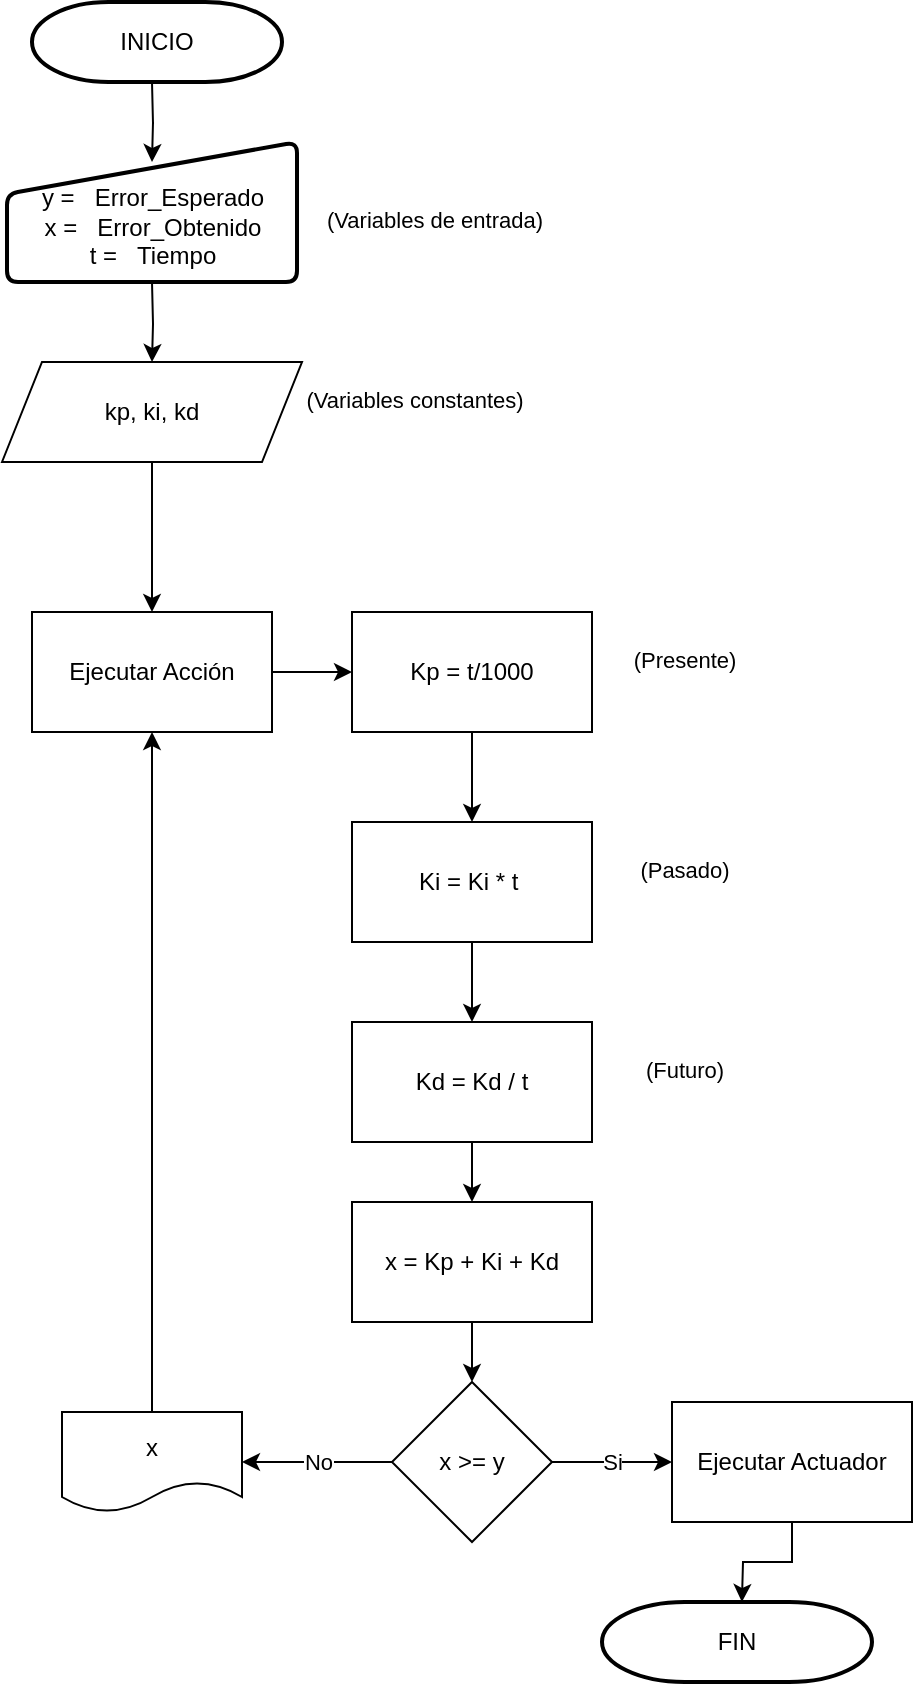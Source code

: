 <mxfile version="16.5.5" type="github">
  <diagram id="C5RBs43oDa-KdzZeNtuy" name="Page-1">
    <mxGraphModel dx="1673" dy="979" grid="1" gridSize="10" guides="1" tooltips="1" connect="1" arrows="1" fold="1" page="1" pageScale="1" pageWidth="827" pageHeight="1169" math="0" shadow="0">
      <root>
        <mxCell id="WIyWlLk6GJQsqaUBKTNV-0" />
        <mxCell id="WIyWlLk6GJQsqaUBKTNV-1" parent="WIyWlLk6GJQsqaUBKTNV-0" />
        <mxCell id="5BcaOqx7kz7zb052mj5V-5" value="" style="edgeStyle=orthogonalEdgeStyle;rounded=0;orthogonalLoop=1;jettySize=auto;html=1;entryX=0.5;entryY=0;entryDx=0;entryDy=0;" parent="WIyWlLk6GJQsqaUBKTNV-1" edge="1">
          <mxGeometry relative="1" as="geometry">
            <mxPoint x="285" y="180.0" as="targetPoint" />
            <mxPoint x="285" y="140" as="sourcePoint" />
          </mxGeometry>
        </mxCell>
        <mxCell id="5BcaOqx7kz7zb052mj5V-8" value="" style="edgeStyle=orthogonalEdgeStyle;rounded=0;orthogonalLoop=1;jettySize=auto;html=1;" parent="WIyWlLk6GJQsqaUBKTNV-1" target="5BcaOqx7kz7zb052mj5V-7" edge="1">
          <mxGeometry relative="1" as="geometry">
            <mxPoint x="285" y="240.0" as="sourcePoint" />
          </mxGeometry>
        </mxCell>
        <mxCell id="5BcaOqx7kz7zb052mj5V-22" value="" style="edgeStyle=orthogonalEdgeStyle;rounded=0;orthogonalLoop=1;jettySize=auto;html=1;" parent="WIyWlLk6GJQsqaUBKTNV-1" source="5BcaOqx7kz7zb052mj5V-7" target="5BcaOqx7kz7zb052mj5V-21" edge="1">
          <mxGeometry relative="1" as="geometry" />
        </mxCell>
        <mxCell id="5BcaOqx7kz7zb052mj5V-7" value="&lt;font style=&quot;vertical-align: inherit&quot;&gt;&lt;font style=&quot;vertical-align: inherit&quot;&gt;&lt;font style=&quot;vertical-align: inherit&quot;&gt;&lt;font style=&quot;vertical-align: inherit&quot;&gt;&lt;font style=&quot;vertical-align: inherit&quot;&gt;&lt;font style=&quot;vertical-align: inherit&quot;&gt;&lt;font style=&quot;vertical-align: inherit&quot;&gt;&lt;font style=&quot;vertical-align: inherit&quot;&gt;kp, ki, kd&lt;/font&gt;&lt;/font&gt;&lt;/font&gt;&lt;/font&gt;&lt;/font&gt;&lt;/font&gt;&lt;/font&gt;&lt;/font&gt;" style="shape=parallelogram;perimeter=parallelogramPerimeter;whiteSpace=wrap;html=1;fixedSize=1;" parent="WIyWlLk6GJQsqaUBKTNV-1" vertex="1">
          <mxGeometry x="210" y="280" width="150" height="50" as="geometry" />
        </mxCell>
        <mxCell id="5BcaOqx7kz7zb052mj5V-14" value="" style="edgeStyle=orthogonalEdgeStyle;rounded=0;orthogonalLoop=1;jettySize=auto;html=1;" parent="WIyWlLk6GJQsqaUBKTNV-1" source="5BcaOqx7kz7zb052mj5V-11" target="5BcaOqx7kz7zb052mj5V-13" edge="1">
          <mxGeometry relative="1" as="geometry" />
        </mxCell>
        <mxCell id="5BcaOqx7kz7zb052mj5V-11" value="&lt;font style=&quot;vertical-align: inherit&quot;&gt;&lt;font style=&quot;vertical-align: inherit&quot;&gt;Kp = t/1000&lt;/font&gt;&lt;/font&gt;" style="whiteSpace=wrap;html=1;" parent="WIyWlLk6GJQsqaUBKTNV-1" vertex="1">
          <mxGeometry x="385" y="405" width="120" height="60" as="geometry" />
        </mxCell>
        <mxCell id="5BcaOqx7kz7zb052mj5V-16" value="" style="edgeStyle=orthogonalEdgeStyle;rounded=0;orthogonalLoop=1;jettySize=auto;html=1;" parent="WIyWlLk6GJQsqaUBKTNV-1" source="5BcaOqx7kz7zb052mj5V-13" target="5BcaOqx7kz7zb052mj5V-15" edge="1">
          <mxGeometry relative="1" as="geometry" />
        </mxCell>
        <mxCell id="5BcaOqx7kz7zb052mj5V-13" value="&lt;font style=&quot;vertical-align: inherit&quot;&gt;&lt;font style=&quot;vertical-align: inherit&quot;&gt;&lt;font style=&quot;vertical-align: inherit&quot;&gt;&lt;font style=&quot;vertical-align: inherit&quot;&gt;Ki = Ki * t&lt;/font&gt;&lt;/font&gt;&lt;span style=&quot;white-space: pre&quot;&gt;	&lt;/span&gt;&lt;/font&gt;&lt;/font&gt;" style="whiteSpace=wrap;html=1;" parent="WIyWlLk6GJQsqaUBKTNV-1" vertex="1">
          <mxGeometry x="385" y="510" width="120" height="60" as="geometry" />
        </mxCell>
        <mxCell id="5BcaOqx7kz7zb052mj5V-25" value="" style="edgeStyle=orthogonalEdgeStyle;rounded=0;orthogonalLoop=1;jettySize=auto;html=1;" parent="WIyWlLk6GJQsqaUBKTNV-1" source="5BcaOqx7kz7zb052mj5V-15" target="5BcaOqx7kz7zb052mj5V-24" edge="1">
          <mxGeometry relative="1" as="geometry" />
        </mxCell>
        <mxCell id="5BcaOqx7kz7zb052mj5V-15" value="&lt;font style=&quot;vertical-align: inherit&quot;&gt;&lt;font style=&quot;vertical-align: inherit&quot;&gt;&lt;font style=&quot;vertical-align: inherit&quot;&gt;&lt;font style=&quot;vertical-align: inherit&quot;&gt;Kd = Kd / t&lt;/font&gt;&lt;/font&gt;&lt;/font&gt;&lt;/font&gt;" style="whiteSpace=wrap;html=1;" parent="WIyWlLk6GJQsqaUBKTNV-1" vertex="1">
          <mxGeometry x="385" y="610" width="120" height="60" as="geometry" />
        </mxCell>
        <mxCell id="5BcaOqx7kz7zb052mj5V-18" value="(Presente)" style="edgeLabel;html=1;align=center;verticalAlign=middle;resizable=0;points=[];" parent="WIyWlLk6GJQsqaUBKTNV-1" vertex="1" connectable="0">
          <mxGeometry x="384.999" y="435" as="geometry">
            <mxPoint x="166" y="-6" as="offset" />
          </mxGeometry>
        </mxCell>
        <mxCell id="5BcaOqx7kz7zb052mj5V-19" value="(Pasado)" style="edgeLabel;html=1;align=center;verticalAlign=middle;resizable=0;points=[];" parent="WIyWlLk6GJQsqaUBKTNV-1" vertex="1" connectable="0">
          <mxGeometry x="384.999" y="540" as="geometry">
            <mxPoint x="166" y="-6" as="offset" />
          </mxGeometry>
        </mxCell>
        <mxCell id="5BcaOqx7kz7zb052mj5V-20" value="(Futuro)" style="edgeLabel;html=1;align=center;verticalAlign=middle;resizable=0;points=[];" parent="WIyWlLk6GJQsqaUBKTNV-1" vertex="1" connectable="0">
          <mxGeometry x="384.999" y="640" as="geometry">
            <mxPoint x="166" y="-6" as="offset" />
          </mxGeometry>
        </mxCell>
        <mxCell id="5BcaOqx7kz7zb052mj5V-23" value="" style="edgeStyle=orthogonalEdgeStyle;rounded=0;orthogonalLoop=1;jettySize=auto;html=1;" parent="WIyWlLk6GJQsqaUBKTNV-1" source="5BcaOqx7kz7zb052mj5V-21" target="5BcaOqx7kz7zb052mj5V-11" edge="1">
          <mxGeometry relative="1" as="geometry" />
        </mxCell>
        <mxCell id="5BcaOqx7kz7zb052mj5V-21" value="Ejecutar Acción" style="whiteSpace=wrap;html=1;" parent="WIyWlLk6GJQsqaUBKTNV-1" vertex="1">
          <mxGeometry x="225" y="405" width="120" height="60" as="geometry" />
        </mxCell>
        <mxCell id="5BcaOqx7kz7zb052mj5V-27" value="" style="edgeStyle=orthogonalEdgeStyle;rounded=0;orthogonalLoop=1;jettySize=auto;html=1;" parent="WIyWlLk6GJQsqaUBKTNV-1" source="5BcaOqx7kz7zb052mj5V-24" target="5BcaOqx7kz7zb052mj5V-26" edge="1">
          <mxGeometry relative="1" as="geometry" />
        </mxCell>
        <mxCell id="5BcaOqx7kz7zb052mj5V-24" value="&lt;font style=&quot;vertical-align: inherit&quot;&gt;&lt;font style=&quot;vertical-align: inherit&quot;&gt;&lt;font style=&quot;vertical-align: inherit&quot;&gt;&lt;font style=&quot;vertical-align: inherit&quot;&gt;x = Kp + Ki + Kd&lt;/font&gt;&lt;/font&gt;&lt;/font&gt;&lt;/font&gt;" style="whiteSpace=wrap;html=1;" parent="WIyWlLk6GJQsqaUBKTNV-1" vertex="1">
          <mxGeometry x="385" y="700" width="120" height="60" as="geometry" />
        </mxCell>
        <mxCell id="5BcaOqx7kz7zb052mj5V-29" value="Si" style="edgeStyle=orthogonalEdgeStyle;rounded=0;orthogonalLoop=1;jettySize=auto;html=1;" parent="WIyWlLk6GJQsqaUBKTNV-1" source="5BcaOqx7kz7zb052mj5V-26" target="5BcaOqx7kz7zb052mj5V-28" edge="1">
          <mxGeometry relative="1" as="geometry" />
        </mxCell>
        <mxCell id="5BcaOqx7kz7zb052mj5V-33" value="No" style="edgeStyle=orthogonalEdgeStyle;rounded=0;orthogonalLoop=1;jettySize=auto;html=1;" parent="WIyWlLk6GJQsqaUBKTNV-1" source="5BcaOqx7kz7zb052mj5V-26" target="5BcaOqx7kz7zb052mj5V-32" edge="1">
          <mxGeometry relative="1" as="geometry" />
        </mxCell>
        <mxCell id="5BcaOqx7kz7zb052mj5V-26" value="&lt;font style=&quot;vertical-align: inherit&quot;&gt;&lt;font style=&quot;vertical-align: inherit&quot;&gt;x &amp;gt;= y&lt;/font&gt;&lt;/font&gt;" style="rhombus;whiteSpace=wrap;html=1;" parent="WIyWlLk6GJQsqaUBKTNV-1" vertex="1">
          <mxGeometry x="405" y="790" width="80" height="80" as="geometry" />
        </mxCell>
        <mxCell id="5BcaOqx7kz7zb052mj5V-31" value="" style="edgeStyle=orthogonalEdgeStyle;rounded=0;orthogonalLoop=1;jettySize=auto;html=1;" parent="WIyWlLk6GJQsqaUBKTNV-1" source="5BcaOqx7kz7zb052mj5V-28" edge="1">
          <mxGeometry relative="1" as="geometry">
            <mxPoint x="579.957" y="900" as="targetPoint" />
          </mxGeometry>
        </mxCell>
        <mxCell id="5BcaOqx7kz7zb052mj5V-28" value="Ejecutar Actuador" style="whiteSpace=wrap;html=1;" parent="WIyWlLk6GJQsqaUBKTNV-1" vertex="1">
          <mxGeometry x="545" y="800" width="120" height="60" as="geometry" />
        </mxCell>
        <mxCell id="5BcaOqx7kz7zb052mj5V-35" value="" style="edgeStyle=orthogonalEdgeStyle;rounded=0;orthogonalLoop=1;jettySize=auto;html=1;entryX=0.5;entryY=1;entryDx=0;entryDy=0;" parent="WIyWlLk6GJQsqaUBKTNV-1" source="5BcaOqx7kz7zb052mj5V-32" target="5BcaOqx7kz7zb052mj5V-21" edge="1">
          <mxGeometry relative="1" as="geometry">
            <mxPoint x="310" y="700" as="targetPoint" />
          </mxGeometry>
        </mxCell>
        <mxCell id="5BcaOqx7kz7zb052mj5V-32" value="&lt;font style=&quot;vertical-align: inherit&quot;&gt;&lt;font style=&quot;vertical-align: inherit&quot;&gt;x&lt;/font&gt;&lt;/font&gt;" style="shape=document;whiteSpace=wrap;html=1;boundedLbl=1;rotation=0;" parent="WIyWlLk6GJQsqaUBKTNV-1" vertex="1">
          <mxGeometry x="240" y="805" width="90" height="50" as="geometry" />
        </mxCell>
        <mxCell id="u3IX-X4-tBQ9iqMWEYpv-0" value="&lt;font style=&quot;vertical-align: inherit&quot;&gt;&lt;font style=&quot;vertical-align: inherit&quot;&gt;(Variables constantes)&lt;/font&gt;&lt;/font&gt;" style="edgeLabel;html=1;align=center;verticalAlign=middle;resizable=0;points=[];" vertex="1" connectable="0" parent="WIyWlLk6GJQsqaUBKTNV-1">
          <mxGeometry x="249.999" y="305" as="geometry">
            <mxPoint x="166" y="-6" as="offset" />
          </mxGeometry>
        </mxCell>
        <mxCell id="u3IX-X4-tBQ9iqMWEYpv-1" value="&lt;font style=&quot;vertical-align: inherit&quot;&gt;&lt;font style=&quot;vertical-align: inherit&quot;&gt;&lt;font style=&quot;vertical-align: inherit&quot;&gt;&lt;font style=&quot;vertical-align: inherit&quot;&gt;(Variables de entrada)&lt;/font&gt;&lt;/font&gt;&lt;/font&gt;&lt;/font&gt;" style="edgeLabel;html=1;align=center;verticalAlign=middle;resizable=0;points=[];" vertex="1" connectable="0" parent="WIyWlLk6GJQsqaUBKTNV-1">
          <mxGeometry x="259.999" y="215" as="geometry">
            <mxPoint x="166" y="-6" as="offset" />
          </mxGeometry>
        </mxCell>
        <mxCell id="u3IX-X4-tBQ9iqMWEYpv-3" value="&lt;font style=&quot;vertical-align: inherit&quot;&gt;&lt;font style=&quot;vertical-align: inherit&quot;&gt;&lt;font style=&quot;vertical-align: inherit&quot;&gt;&lt;font style=&quot;vertical-align: inherit&quot;&gt;INICIO&lt;/font&gt;&lt;/font&gt;&lt;/font&gt;&lt;/font&gt;" style="strokeWidth=2;html=1;shape=mxgraph.flowchart.terminator;whiteSpace=wrap;" vertex="1" parent="WIyWlLk6GJQsqaUBKTNV-1">
          <mxGeometry x="225" y="100" width="125" height="40" as="geometry" />
        </mxCell>
        <mxCell id="u3IX-X4-tBQ9iqMWEYpv-4" value="&lt;font style=&quot;vertical-align: inherit&quot;&gt;&lt;font style=&quot;vertical-align: inherit&quot;&gt;&lt;font style=&quot;vertical-align: inherit&quot;&gt;&lt;font style=&quot;vertical-align: inherit&quot;&gt;FIN&lt;/font&gt;&lt;/font&gt;&lt;/font&gt;&lt;/font&gt;" style="strokeWidth=2;html=1;shape=mxgraph.flowchart.terminator;whiteSpace=wrap;" vertex="1" parent="WIyWlLk6GJQsqaUBKTNV-1">
          <mxGeometry x="510" y="900" width="135" height="40" as="geometry" />
        </mxCell>
        <mxCell id="u3IX-X4-tBQ9iqMWEYpv-5" value="&lt;font style=&quot;vertical-align: inherit&quot;&gt;&lt;font style=&quot;vertical-align: inherit&quot;&gt;&lt;font style=&quot;vertical-align: inherit&quot;&gt;&lt;font style=&quot;vertical-align: inherit&quot;&gt;&lt;font style=&quot;vertical-align: inherit&quot;&gt;&lt;br&gt;y =&amp;nbsp;&amp;nbsp;  &lt;/font&gt;&lt;/font&gt;&lt;/font&gt;&lt;/font&gt;&lt;/font&gt;&lt;font style=&quot;vertical-align: inherit&quot;&gt;&lt;font style=&quot;vertical-align: inherit&quot;&gt;&lt;font style=&quot;vertical-align: inherit&quot;&gt;&lt;font style=&quot;vertical-align: inherit&quot;&gt;&lt;font style=&quot;vertical-align: inherit&quot;&gt;Error_Esperado &lt;/font&gt;&lt;/font&gt;&lt;/font&gt;&lt;/font&gt;&lt;/font&gt;&lt;br&gt;&lt;font style=&quot;vertical-align: inherit&quot;&gt;&lt;font style=&quot;vertical-align: inherit&quot;&gt;&lt;font style=&quot;vertical-align: inherit&quot;&gt;&lt;font style=&quot;vertical-align: inherit&quot;&gt;&lt;font style=&quot;vertical-align: inherit&quot;&gt;x =&amp;nbsp;  &lt;/font&gt;&lt;/font&gt;&lt;/font&gt;&lt;/font&gt;&amp;nbsp;&lt;/font&gt;&lt;font style=&quot;vertical-align: inherit&quot;&gt;&lt;font style=&quot;vertical-align: inherit&quot;&gt;&lt;font style=&quot;vertical-align: inherit&quot;&gt;&lt;font style=&quot;vertical-align: inherit&quot;&gt;&lt;font style=&quot;vertical-align: inherit&quot;&gt;Error_Obtenido &lt;/font&gt;&lt;/font&gt;&lt;/font&gt;&lt;/font&gt;&lt;/font&gt;&lt;br&gt;&lt;font style=&quot;vertical-align: inherit&quot;&gt;&lt;font style=&quot;vertical-align: inherit&quot;&gt;&lt;font style=&quot;vertical-align: inherit&quot;&gt;&lt;font style=&quot;vertical-align: inherit&quot;&gt;&lt;font style=&quot;vertical-align: inherit&quot;&gt;t =&amp;nbsp;  &lt;/font&gt;&lt;/font&gt;&lt;/font&gt;&lt;/font&gt;&amp;nbsp;&lt;/font&gt;&lt;font style=&quot;vertical-align: inherit&quot;&gt;&lt;font style=&quot;vertical-align: inherit&quot;&gt;&lt;font style=&quot;vertical-align: inherit&quot;&gt;&lt;font style=&quot;vertical-align: inherit&quot;&gt;&lt;font style=&quot;vertical-align: inherit&quot;&gt;Tiempo&lt;/font&gt;&lt;/font&gt;&lt;/font&gt;&lt;/font&gt;&lt;/font&gt;" style="html=1;strokeWidth=2;shape=manualInput;whiteSpace=wrap;rounded=1;size=26;arcSize=11;" vertex="1" parent="WIyWlLk6GJQsqaUBKTNV-1">
          <mxGeometry x="212.5" y="170" width="145" height="70" as="geometry" />
        </mxCell>
      </root>
    </mxGraphModel>
  </diagram>
</mxfile>
